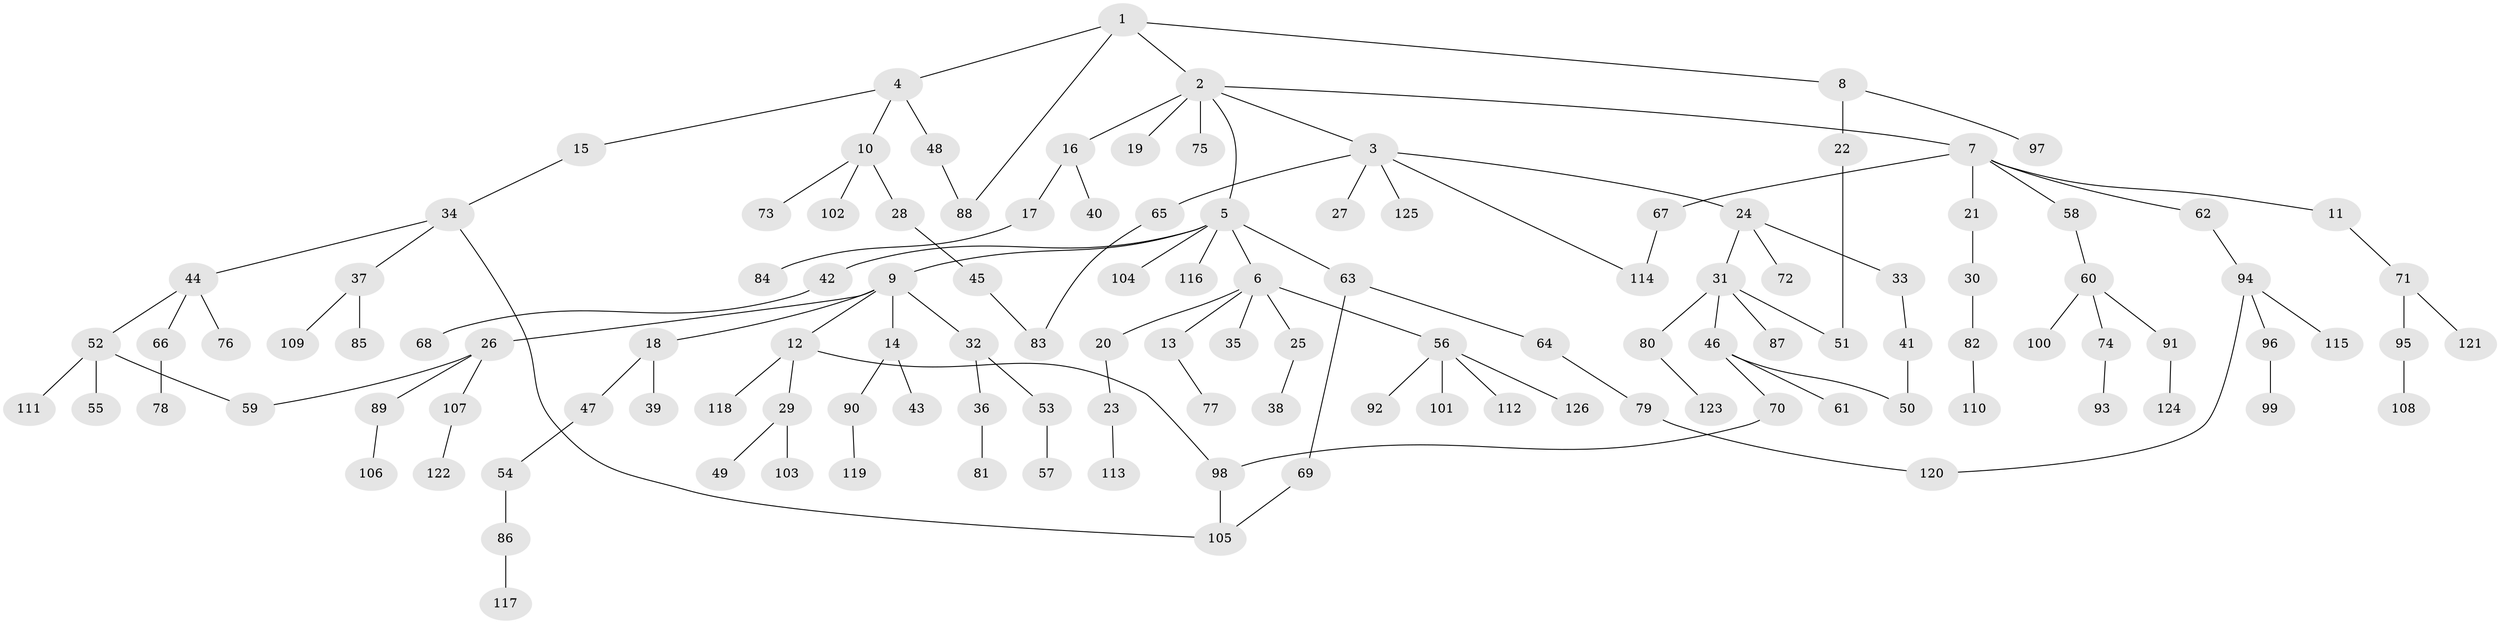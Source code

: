 // coarse degree distribution, {2: 0.29411764705882354, 4: 0.13725490196078433, 7: 0.0196078431372549, 1: 0.37254901960784315, 6: 0.0196078431372549, 3: 0.11764705882352941, 5: 0.0392156862745098}
// Generated by graph-tools (version 1.1) at 2025/36/03/04/25 23:36:02]
// undirected, 126 vertices, 135 edges
graph export_dot {
  node [color=gray90,style=filled];
  1;
  2;
  3;
  4;
  5;
  6;
  7;
  8;
  9;
  10;
  11;
  12;
  13;
  14;
  15;
  16;
  17;
  18;
  19;
  20;
  21;
  22;
  23;
  24;
  25;
  26;
  27;
  28;
  29;
  30;
  31;
  32;
  33;
  34;
  35;
  36;
  37;
  38;
  39;
  40;
  41;
  42;
  43;
  44;
  45;
  46;
  47;
  48;
  49;
  50;
  51;
  52;
  53;
  54;
  55;
  56;
  57;
  58;
  59;
  60;
  61;
  62;
  63;
  64;
  65;
  66;
  67;
  68;
  69;
  70;
  71;
  72;
  73;
  74;
  75;
  76;
  77;
  78;
  79;
  80;
  81;
  82;
  83;
  84;
  85;
  86;
  87;
  88;
  89;
  90;
  91;
  92;
  93;
  94;
  95;
  96;
  97;
  98;
  99;
  100;
  101;
  102;
  103;
  104;
  105;
  106;
  107;
  108;
  109;
  110;
  111;
  112;
  113;
  114;
  115;
  116;
  117;
  118;
  119;
  120;
  121;
  122;
  123;
  124;
  125;
  126;
  1 -- 2;
  1 -- 4;
  1 -- 8;
  1 -- 88;
  2 -- 3;
  2 -- 5;
  2 -- 7;
  2 -- 16;
  2 -- 19;
  2 -- 75;
  3 -- 24;
  3 -- 27;
  3 -- 65;
  3 -- 114;
  3 -- 125;
  4 -- 10;
  4 -- 15;
  4 -- 48;
  5 -- 6;
  5 -- 9;
  5 -- 42;
  5 -- 63;
  5 -- 104;
  5 -- 116;
  6 -- 13;
  6 -- 20;
  6 -- 25;
  6 -- 35;
  6 -- 56;
  7 -- 11;
  7 -- 21;
  7 -- 58;
  7 -- 62;
  7 -- 67;
  8 -- 22;
  8 -- 97;
  9 -- 12;
  9 -- 14;
  9 -- 18;
  9 -- 26;
  9 -- 32;
  10 -- 28;
  10 -- 73;
  10 -- 102;
  11 -- 71;
  12 -- 29;
  12 -- 98;
  12 -- 118;
  13 -- 77;
  14 -- 43;
  14 -- 90;
  15 -- 34;
  16 -- 17;
  16 -- 40;
  17 -- 84;
  18 -- 39;
  18 -- 47;
  20 -- 23;
  21 -- 30;
  22 -- 51;
  23 -- 113;
  24 -- 31;
  24 -- 33;
  24 -- 72;
  25 -- 38;
  26 -- 59;
  26 -- 89;
  26 -- 107;
  28 -- 45;
  29 -- 49;
  29 -- 103;
  30 -- 82;
  31 -- 46;
  31 -- 51;
  31 -- 80;
  31 -- 87;
  32 -- 36;
  32 -- 53;
  33 -- 41;
  34 -- 37;
  34 -- 44;
  34 -- 105;
  36 -- 81;
  37 -- 85;
  37 -- 109;
  41 -- 50;
  42 -- 68;
  44 -- 52;
  44 -- 66;
  44 -- 76;
  45 -- 83;
  46 -- 50;
  46 -- 61;
  46 -- 70;
  47 -- 54;
  48 -- 88;
  52 -- 55;
  52 -- 111;
  52 -- 59;
  53 -- 57;
  54 -- 86;
  56 -- 92;
  56 -- 101;
  56 -- 112;
  56 -- 126;
  58 -- 60;
  60 -- 74;
  60 -- 91;
  60 -- 100;
  62 -- 94;
  63 -- 64;
  63 -- 69;
  64 -- 79;
  65 -- 83;
  66 -- 78;
  67 -- 114;
  69 -- 105;
  70 -- 98;
  71 -- 95;
  71 -- 121;
  74 -- 93;
  79 -- 120;
  80 -- 123;
  82 -- 110;
  86 -- 117;
  89 -- 106;
  90 -- 119;
  91 -- 124;
  94 -- 96;
  94 -- 115;
  94 -- 120;
  95 -- 108;
  96 -- 99;
  98 -- 105;
  107 -- 122;
}
